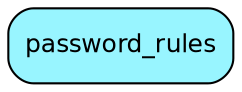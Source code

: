 digraph password_rules  {
node [shape = box style="rounded, filled" fontname = "Helvetica" fontsize = "12" ]
edge [fontname = "Helvetica" fontsize = "9"]

password_rules[fillcolor = "cadetblue1"]
}
